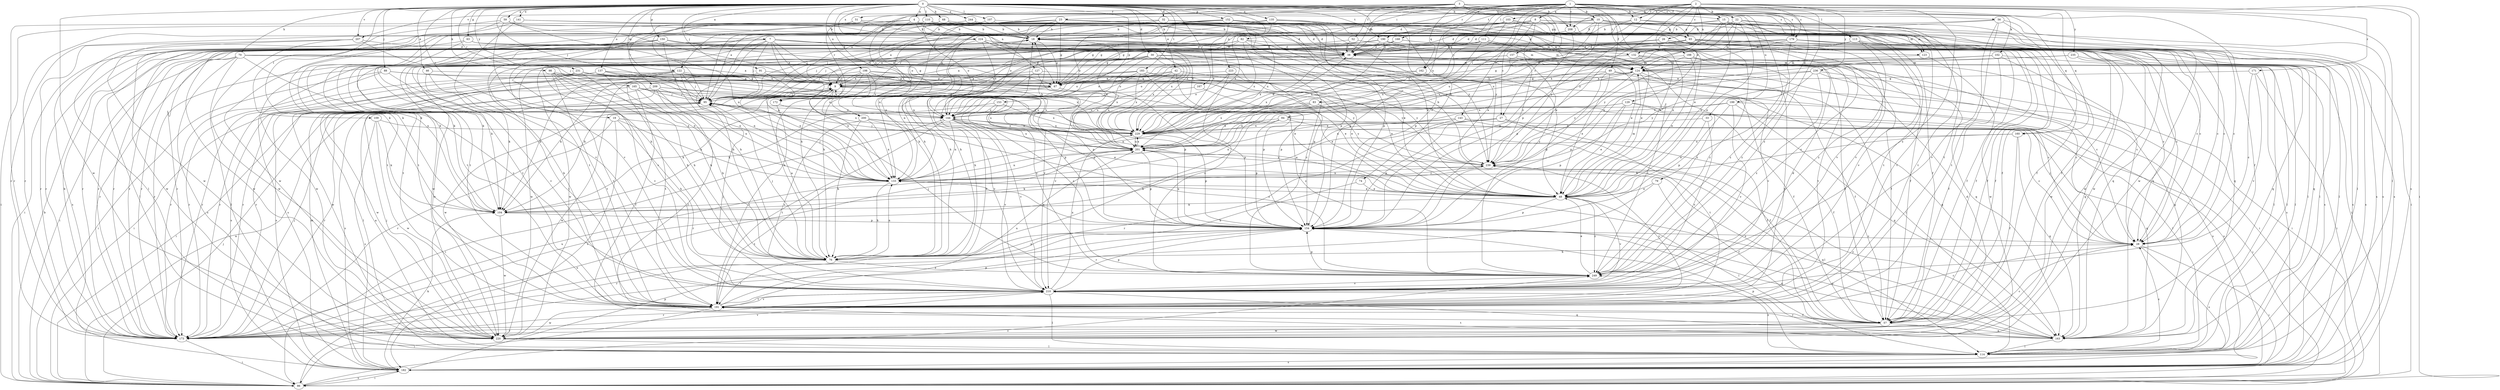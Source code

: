 strict digraph  {
0;
1;
2;
3;
4;
7;
8;
9;
10;
12;
15;
18;
19;
22;
23;
26;
27;
28;
30;
32;
33;
38;
42;
46;
48;
49;
51;
52;
56;
57;
59;
63;
65;
67;
68;
70;
74;
76;
79;
82;
83;
84;
86;
88;
91;
95;
98;
102;
103;
104;
107;
109;
110;
111;
113;
114;
122;
123;
124;
127;
129;
132;
133;
135;
137;
141;
143;
144;
150;
152;
153;
154;
157;
160;
162;
163;
165;
167;
168;
171;
172;
173;
179;
182;
183;
188;
190;
191;
198;
199;
200;
201;
207;
208;
209;
210;
220;
223;
224;
229;
231;
235;
236;
239;
244;
249;
0 -> 4  [label=a];
0 -> 7  [label=a];
0 -> 10  [label=b];
0 -> 19  [label=c];
0 -> 30  [label=d];
0 -> 32  [label=d];
0 -> 42  [label=e];
0 -> 46  [label=e];
0 -> 59  [label=g];
0 -> 63  [label=g];
0 -> 68  [label=h];
0 -> 70  [label=h];
0 -> 74  [label=h];
0 -> 79  [label=i];
0 -> 88  [label=j];
0 -> 91  [label=j];
0 -> 95  [label=j];
0 -> 98  [label=k];
0 -> 102  [label=k];
0 -> 107  [label=l];
0 -> 109  [label=l];
0 -> 110  [label=l];
0 -> 122  [label=m];
0 -> 135  [label=o];
0 -> 137  [label=o];
0 -> 141  [label=o];
0 -> 150  [label=p];
0 -> 152  [label=p];
0 -> 153  [label=p];
0 -> 157  [label=q];
0 -> 165  [label=r];
0 -> 167  [label=r];
0 -> 179  [label=s];
0 -> 183  [label=t];
0 -> 188  [label=t];
0 -> 190  [label=t];
0 -> 198  [label=u];
0 -> 199  [label=u];
0 -> 200  [label=u];
0 -> 207  [label=v];
0 -> 220  [label=w];
0 -> 223  [label=x];
0 -> 224  [label=x];
0 -> 231  [label=y];
0 -> 244  [label=z];
0 -> 249  [label=z];
1 -> 8  [label=a];
1 -> 9  [label=a];
1 -> 10  [label=b];
1 -> 12  [label=b];
1 -> 22  [label=c];
1 -> 33  [label=d];
1 -> 38  [label=d];
1 -> 49  [label=f];
1 -> 82  [label=i];
1 -> 83  [label=i];
1 -> 84  [label=i];
1 -> 111  [label=l];
1 -> 113  [label=l];
1 -> 114  [label=l];
1 -> 143  [label=o];
1 -> 160  [label=q];
1 -> 168  [label=r];
1 -> 179  [label=s];
1 -> 207  [label=v];
1 -> 208  [label=v];
1 -> 229  [label=x];
1 -> 235  [label=y];
1 -> 249  [label=z];
2 -> 12  [label=b];
2 -> 15  [label=b];
2 -> 23  [label=c];
2 -> 26  [label=c];
2 -> 86  [label=i];
2 -> 103  [label=k];
2 -> 127  [label=n];
2 -> 129  [label=n];
2 -> 132  [label=n];
2 -> 154  [label=p];
2 -> 171  [label=r];
2 -> 179  [label=s];
2 -> 182  [label=s];
2 -> 190  [label=t];
2 -> 208  [label=v];
2 -> 236  [label=y];
2 -> 239  [label=y];
2 -> 249  [label=z];
3 -> 15  [label=b];
3 -> 38  [label=d];
3 -> 48  [label=e];
3 -> 51  [label=f];
3 -> 52  [label=f];
3 -> 56  [label=f];
3 -> 57  [label=f];
3 -> 160  [label=q];
3 -> 162  [label=q];
3 -> 172  [label=r];
3 -> 191  [label=t];
3 -> 200  [label=u];
3 -> 208  [label=v];
4 -> 18  [label=b];
4 -> 122  [label=m];
4 -> 132  [label=n];
4 -> 144  [label=o];
4 -> 154  [label=p];
4 -> 191  [label=t];
4 -> 209  [label=v];
4 -> 229  [label=x];
4 -> 239  [label=y];
7 -> 9  [label=a];
7 -> 38  [label=d];
7 -> 48  [label=e];
7 -> 76  [label=h];
7 -> 95  [label=j];
7 -> 114  [label=l];
7 -> 123  [label=m];
7 -> 133  [label=n];
7 -> 200  [label=u];
7 -> 210  [label=v];
7 -> 220  [label=w];
8 -> 27  [label=c];
8 -> 38  [label=d];
8 -> 65  [label=g];
8 -> 86  [label=i];
8 -> 95  [label=j];
8 -> 162  [label=q];
8 -> 182  [label=s];
8 -> 201  [label=u];
9 -> 95  [label=j];
9 -> 154  [label=p];
9 -> 172  [label=r];
9 -> 182  [label=s];
9 -> 220  [label=w];
9 -> 249  [label=z];
10 -> 18  [label=b];
10 -> 27  [label=c];
10 -> 57  [label=f];
10 -> 65  [label=g];
10 -> 76  [label=h];
10 -> 163  [label=q];
10 -> 172  [label=r];
10 -> 191  [label=t];
10 -> 239  [label=y];
12 -> 28  [label=c];
12 -> 38  [label=d];
12 -> 65  [label=g];
12 -> 67  [label=g];
12 -> 95  [label=j];
12 -> 182  [label=s];
15 -> 18  [label=b];
15 -> 48  [label=e];
15 -> 123  [label=m];
15 -> 133  [label=n];
15 -> 191  [label=t];
15 -> 201  [label=u];
15 -> 210  [label=v];
15 -> 220  [label=w];
15 -> 229  [label=x];
18 -> 38  [label=d];
18 -> 57  [label=f];
18 -> 67  [label=g];
18 -> 86  [label=i];
18 -> 201  [label=u];
19 -> 76  [label=h];
19 -> 133  [label=n];
19 -> 173  [label=r];
19 -> 182  [label=s];
19 -> 229  [label=x];
22 -> 18  [label=b];
22 -> 28  [label=c];
22 -> 48  [label=e];
22 -> 67  [label=g];
22 -> 123  [label=m];
22 -> 124  [label=m];
22 -> 191  [label=t];
22 -> 229  [label=x];
23 -> 9  [label=a];
23 -> 18  [label=b];
23 -> 38  [label=d];
23 -> 48  [label=e];
23 -> 57  [label=f];
23 -> 67  [label=g];
23 -> 76  [label=h];
23 -> 95  [label=j];
23 -> 104  [label=k];
23 -> 144  [label=o];
23 -> 154  [label=p];
23 -> 201  [label=u];
26 -> 38  [label=d];
26 -> 114  [label=l];
26 -> 133  [label=n];
26 -> 163  [label=q];
26 -> 173  [label=r];
26 -> 249  [label=z];
27 -> 57  [label=f];
27 -> 154  [label=p];
27 -> 173  [label=r];
27 -> 191  [label=t];
27 -> 229  [label=x];
28 -> 76  [label=h];
28 -> 86  [label=i];
28 -> 95  [label=j];
28 -> 182  [label=s];
30 -> 9  [label=a];
30 -> 57  [label=f];
30 -> 104  [label=k];
30 -> 124  [label=m];
30 -> 144  [label=o];
30 -> 154  [label=p];
30 -> 191  [label=t];
30 -> 210  [label=v];
30 -> 229  [label=x];
32 -> 18  [label=b];
32 -> 38  [label=d];
32 -> 48  [label=e];
32 -> 114  [label=l];
32 -> 124  [label=m];
32 -> 173  [label=r];
33 -> 48  [label=e];
33 -> 210  [label=v];
33 -> 229  [label=x];
38 -> 124  [label=m];
38 -> 144  [label=o];
38 -> 173  [label=r];
38 -> 182  [label=s];
38 -> 220  [label=w];
38 -> 229  [label=x];
42 -> 67  [label=g];
42 -> 154  [label=p];
42 -> 173  [label=r];
42 -> 201  [label=u];
42 -> 210  [label=v];
42 -> 239  [label=y];
46 -> 67  [label=g];
46 -> 104  [label=k];
46 -> 191  [label=t];
48 -> 104  [label=k];
48 -> 114  [label=l];
48 -> 124  [label=m];
48 -> 154  [label=p];
48 -> 210  [label=v];
48 -> 249  [label=z];
49 -> 48  [label=e];
49 -> 57  [label=f];
49 -> 67  [label=g];
49 -> 133  [label=n];
49 -> 154  [label=p];
49 -> 210  [label=v];
51 -> 18  [label=b];
51 -> 95  [label=j];
51 -> 163  [label=q];
51 -> 173  [label=r];
52 -> 38  [label=d];
52 -> 182  [label=s];
52 -> 220  [label=w];
56 -> 18  [label=b];
56 -> 28  [label=c];
56 -> 38  [label=d];
56 -> 57  [label=f];
56 -> 191  [label=t];
56 -> 210  [label=v];
57 -> 163  [label=q];
57 -> 173  [label=r];
57 -> 201  [label=u];
57 -> 220  [label=w];
59 -> 9  [label=a];
59 -> 18  [label=b];
59 -> 76  [label=h];
59 -> 133  [label=n];
59 -> 191  [label=t];
59 -> 220  [label=w];
63 -> 38  [label=d];
63 -> 124  [label=m];
63 -> 191  [label=t];
63 -> 220  [label=w];
65 -> 28  [label=c];
65 -> 38  [label=d];
65 -> 57  [label=f];
65 -> 104  [label=k];
65 -> 114  [label=l];
65 -> 173  [label=r];
65 -> 182  [label=s];
65 -> 201  [label=u];
65 -> 249  [label=z];
67 -> 95  [label=j];
67 -> 154  [label=p];
67 -> 210  [label=v];
68 -> 18  [label=b];
68 -> 28  [label=c];
68 -> 86  [label=i];
70 -> 9  [label=a];
70 -> 67  [label=g];
70 -> 86  [label=i];
70 -> 114  [label=l];
70 -> 124  [label=m];
70 -> 173  [label=r];
70 -> 182  [label=s];
70 -> 210  [label=v];
74 -> 48  [label=e];
74 -> 76  [label=h];
76 -> 9  [label=a];
76 -> 95  [label=j];
76 -> 133  [label=n];
76 -> 154  [label=p];
76 -> 191  [label=t];
76 -> 249  [label=z];
79 -> 48  [label=e];
79 -> 57  [label=f];
79 -> 173  [label=r];
82 -> 38  [label=d];
82 -> 48  [label=e];
82 -> 67  [label=g];
82 -> 76  [label=h];
82 -> 133  [label=n];
82 -> 173  [label=r];
82 -> 229  [label=x];
82 -> 249  [label=z];
83 -> 133  [label=n];
83 -> 144  [label=o];
83 -> 182  [label=s];
83 -> 229  [label=x];
83 -> 239  [label=y];
84 -> 28  [label=c];
84 -> 57  [label=f];
84 -> 76  [label=h];
84 -> 133  [label=n];
84 -> 154  [label=p];
84 -> 229  [label=x];
86 -> 9  [label=a];
86 -> 18  [label=b];
86 -> 95  [label=j];
86 -> 182  [label=s];
86 -> 201  [label=u];
86 -> 249  [label=z];
88 -> 9  [label=a];
88 -> 86  [label=i];
88 -> 173  [label=r];
88 -> 210  [label=v];
88 -> 239  [label=y];
91 -> 67  [label=g];
91 -> 86  [label=i];
91 -> 133  [label=n];
95 -> 144  [label=o];
95 -> 173  [label=r];
98 -> 67  [label=g];
98 -> 76  [label=h];
98 -> 133  [label=n];
98 -> 163  [label=q];
98 -> 191  [label=t];
98 -> 210  [label=v];
102 -> 57  [label=f];
102 -> 114  [label=l];
102 -> 124  [label=m];
102 -> 163  [label=q];
102 -> 220  [label=w];
102 -> 239  [label=y];
103 -> 18  [label=b];
103 -> 48  [label=e];
103 -> 67  [label=g];
103 -> 76  [label=h];
103 -> 182  [label=s];
103 -> 229  [label=x];
103 -> 249  [label=z];
104 -> 154  [label=p];
104 -> 220  [label=w];
107 -> 18  [label=b];
107 -> 210  [label=v];
107 -> 239  [label=y];
109 -> 104  [label=k];
109 -> 182  [label=s];
109 -> 220  [label=w];
109 -> 229  [label=x];
110 -> 18  [label=b];
110 -> 95  [label=j];
110 -> 124  [label=m];
110 -> 144  [label=o];
110 -> 191  [label=t];
110 -> 239  [label=y];
111 -> 38  [label=d];
111 -> 48  [label=e];
111 -> 76  [label=h];
111 -> 114  [label=l];
111 -> 124  [label=m];
111 -> 173  [label=r];
111 -> 201  [label=u];
113 -> 38  [label=d];
113 -> 57  [label=f];
113 -> 154  [label=p];
113 -> 210  [label=v];
113 -> 220  [label=w];
113 -> 249  [label=z];
114 -> 9  [label=a];
114 -> 28  [label=c];
114 -> 154  [label=p];
114 -> 182  [label=s];
114 -> 249  [label=z];
122 -> 57  [label=f];
122 -> 67  [label=g];
122 -> 95  [label=j];
122 -> 104  [label=k];
122 -> 133  [label=n];
122 -> 154  [label=p];
122 -> 173  [label=r];
122 -> 182  [label=s];
122 -> 191  [label=t];
122 -> 201  [label=u];
123 -> 124  [label=m];
123 -> 220  [label=w];
124 -> 9  [label=a];
124 -> 28  [label=c];
124 -> 114  [label=l];
124 -> 191  [label=t];
124 -> 201  [label=u];
124 -> 239  [label=y];
124 -> 249  [label=z];
127 -> 9  [label=a];
127 -> 76  [label=h];
127 -> 229  [label=x];
127 -> 239  [label=y];
129 -> 48  [label=e];
129 -> 57  [label=f];
129 -> 104  [label=k];
129 -> 114  [label=l];
129 -> 144  [label=o];
129 -> 154  [label=p];
132 -> 28  [label=c];
132 -> 114  [label=l];
132 -> 124  [label=m];
132 -> 133  [label=n];
132 -> 144  [label=o];
132 -> 191  [label=t];
132 -> 220  [label=w];
133 -> 48  [label=e];
133 -> 76  [label=h];
133 -> 95  [label=j];
133 -> 163  [label=q];
133 -> 191  [label=t];
133 -> 239  [label=y];
135 -> 18  [label=b];
135 -> 48  [label=e];
135 -> 104  [label=k];
135 -> 154  [label=p];
135 -> 191  [label=t];
135 -> 210  [label=v];
135 -> 229  [label=x];
137 -> 9  [label=a];
137 -> 76  [label=h];
137 -> 133  [label=n];
137 -> 173  [label=r];
137 -> 249  [label=z];
141 -> 18  [label=b];
141 -> 104  [label=k];
141 -> 210  [label=v];
141 -> 229  [label=x];
143 -> 86  [label=i];
143 -> 163  [label=q];
143 -> 173  [label=r];
143 -> 201  [label=u];
143 -> 229  [label=x];
144 -> 18  [label=b];
144 -> 48  [label=e];
144 -> 76  [label=h];
144 -> 86  [label=i];
144 -> 133  [label=n];
144 -> 191  [label=t];
144 -> 201  [label=u];
144 -> 210  [label=v];
144 -> 229  [label=x];
150 -> 38  [label=d];
150 -> 67  [label=g];
150 -> 76  [label=h];
150 -> 104  [label=k];
150 -> 173  [label=r];
150 -> 191  [label=t];
150 -> 229  [label=x];
152 -> 18  [label=b];
152 -> 28  [label=c];
152 -> 48  [label=e];
152 -> 57  [label=f];
152 -> 95  [label=j];
152 -> 144  [label=o];
152 -> 154  [label=p];
152 -> 163  [label=q];
152 -> 173  [label=r];
152 -> 220  [label=w];
152 -> 229  [label=x];
153 -> 144  [label=o];
153 -> 210  [label=v];
153 -> 220  [label=w];
153 -> 229  [label=x];
154 -> 28  [label=c];
154 -> 133  [label=n];
154 -> 163  [label=q];
154 -> 173  [label=r];
154 -> 201  [label=u];
157 -> 28  [label=c];
157 -> 124  [label=m];
157 -> 144  [label=o];
157 -> 182  [label=s];
157 -> 239  [label=y];
160 -> 57  [label=f];
160 -> 104  [label=k];
160 -> 163  [label=q];
160 -> 201  [label=u];
162 -> 9  [label=a];
162 -> 86  [label=i];
162 -> 229  [label=x];
163 -> 114  [label=l];
163 -> 154  [label=p];
163 -> 191  [label=t];
163 -> 210  [label=v];
163 -> 239  [label=y];
165 -> 57  [label=f];
165 -> 76  [label=h];
165 -> 86  [label=i];
165 -> 95  [label=j];
165 -> 229  [label=x];
165 -> 249  [label=z];
167 -> 48  [label=e];
167 -> 95  [label=j];
168 -> 38  [label=d];
168 -> 76  [label=h];
168 -> 86  [label=i];
168 -> 104  [label=k];
168 -> 163  [label=q];
171 -> 28  [label=c];
171 -> 67  [label=g];
171 -> 86  [label=i];
171 -> 210  [label=v];
172 -> 9  [label=a];
172 -> 191  [label=t];
172 -> 229  [label=x];
173 -> 18  [label=b];
173 -> 28  [label=c];
173 -> 86  [label=i];
173 -> 95  [label=j];
173 -> 201  [label=u];
173 -> 210  [label=v];
179 -> 38  [label=d];
179 -> 57  [label=f];
179 -> 95  [label=j];
179 -> 173  [label=r];
179 -> 182  [label=s];
179 -> 220  [label=w];
179 -> 239  [label=y];
179 -> 249  [label=z];
182 -> 86  [label=i];
182 -> 104  [label=k];
182 -> 124  [label=m];
182 -> 154  [label=p];
183 -> 9  [label=a];
183 -> 48  [label=e];
183 -> 104  [label=k];
183 -> 154  [label=p];
183 -> 173  [label=r];
183 -> 201  [label=u];
183 -> 229  [label=x];
188 -> 48  [label=e];
188 -> 57  [label=f];
188 -> 67  [label=g];
188 -> 124  [label=m];
188 -> 163  [label=q];
190 -> 9  [label=a];
190 -> 28  [label=c];
190 -> 38  [label=d];
190 -> 57  [label=f];
190 -> 173  [label=r];
190 -> 201  [label=u];
191 -> 18  [label=b];
191 -> 28  [label=c];
191 -> 57  [label=f];
191 -> 86  [label=i];
191 -> 154  [label=p];
191 -> 201  [label=u];
191 -> 210  [label=v];
191 -> 220  [label=w];
191 -> 239  [label=y];
198 -> 9  [label=a];
198 -> 28  [label=c];
198 -> 48  [label=e];
198 -> 76  [label=h];
198 -> 95  [label=j];
198 -> 104  [label=k];
198 -> 133  [label=n];
198 -> 144  [label=o];
198 -> 154  [label=p];
199 -> 104  [label=k];
199 -> 144  [label=o];
199 -> 154  [label=p];
199 -> 163  [label=q];
199 -> 182  [label=s];
199 -> 210  [label=v];
200 -> 48  [label=e];
200 -> 76  [label=h];
200 -> 133  [label=n];
200 -> 210  [label=v];
200 -> 229  [label=x];
200 -> 249  [label=z];
201 -> 18  [label=b];
201 -> 95  [label=j];
201 -> 133  [label=n];
201 -> 154  [label=p];
201 -> 229  [label=x];
201 -> 239  [label=y];
207 -> 38  [label=d];
207 -> 95  [label=j];
207 -> 173  [label=r];
207 -> 182  [label=s];
207 -> 220  [label=w];
208 -> 114  [label=l];
208 -> 133  [label=n];
208 -> 154  [label=p];
209 -> 57  [label=f];
209 -> 95  [label=j];
209 -> 114  [label=l];
209 -> 133  [label=n];
209 -> 154  [label=p];
209 -> 201  [label=u];
209 -> 220  [label=w];
210 -> 38  [label=d];
210 -> 95  [label=j];
210 -> 114  [label=l];
210 -> 154  [label=p];
210 -> 163  [label=q];
210 -> 173  [label=r];
210 -> 191  [label=t];
210 -> 229  [label=x];
220 -> 38  [label=d];
220 -> 95  [label=j];
220 -> 114  [label=l];
223 -> 9  [label=a];
223 -> 48  [label=e];
223 -> 144  [label=o];
223 -> 249  [label=z];
224 -> 38  [label=d];
224 -> 67  [label=g];
224 -> 95  [label=j];
224 -> 144  [label=o];
224 -> 220  [label=w];
224 -> 249  [label=z];
229 -> 38  [label=d];
229 -> 144  [label=o];
229 -> 154  [label=p];
229 -> 201  [label=u];
231 -> 9  [label=a];
231 -> 48  [label=e];
231 -> 76  [label=h];
231 -> 173  [label=r];
231 -> 182  [label=s];
231 -> 201  [label=u];
231 -> 220  [label=w];
231 -> 229  [label=x];
235 -> 95  [label=j];
235 -> 114  [label=l];
235 -> 124  [label=m];
235 -> 220  [label=w];
236 -> 9  [label=a];
236 -> 86  [label=i];
236 -> 154  [label=p];
236 -> 163  [label=q];
236 -> 239  [label=y];
236 -> 249  [label=z];
239 -> 18  [label=b];
239 -> 104  [label=k];
239 -> 114  [label=l];
239 -> 133  [label=n];
244 -> 18  [label=b];
244 -> 38  [label=d];
244 -> 191  [label=t];
249 -> 48  [label=e];
249 -> 95  [label=j];
249 -> 154  [label=p];
249 -> 210  [label=v];
}
